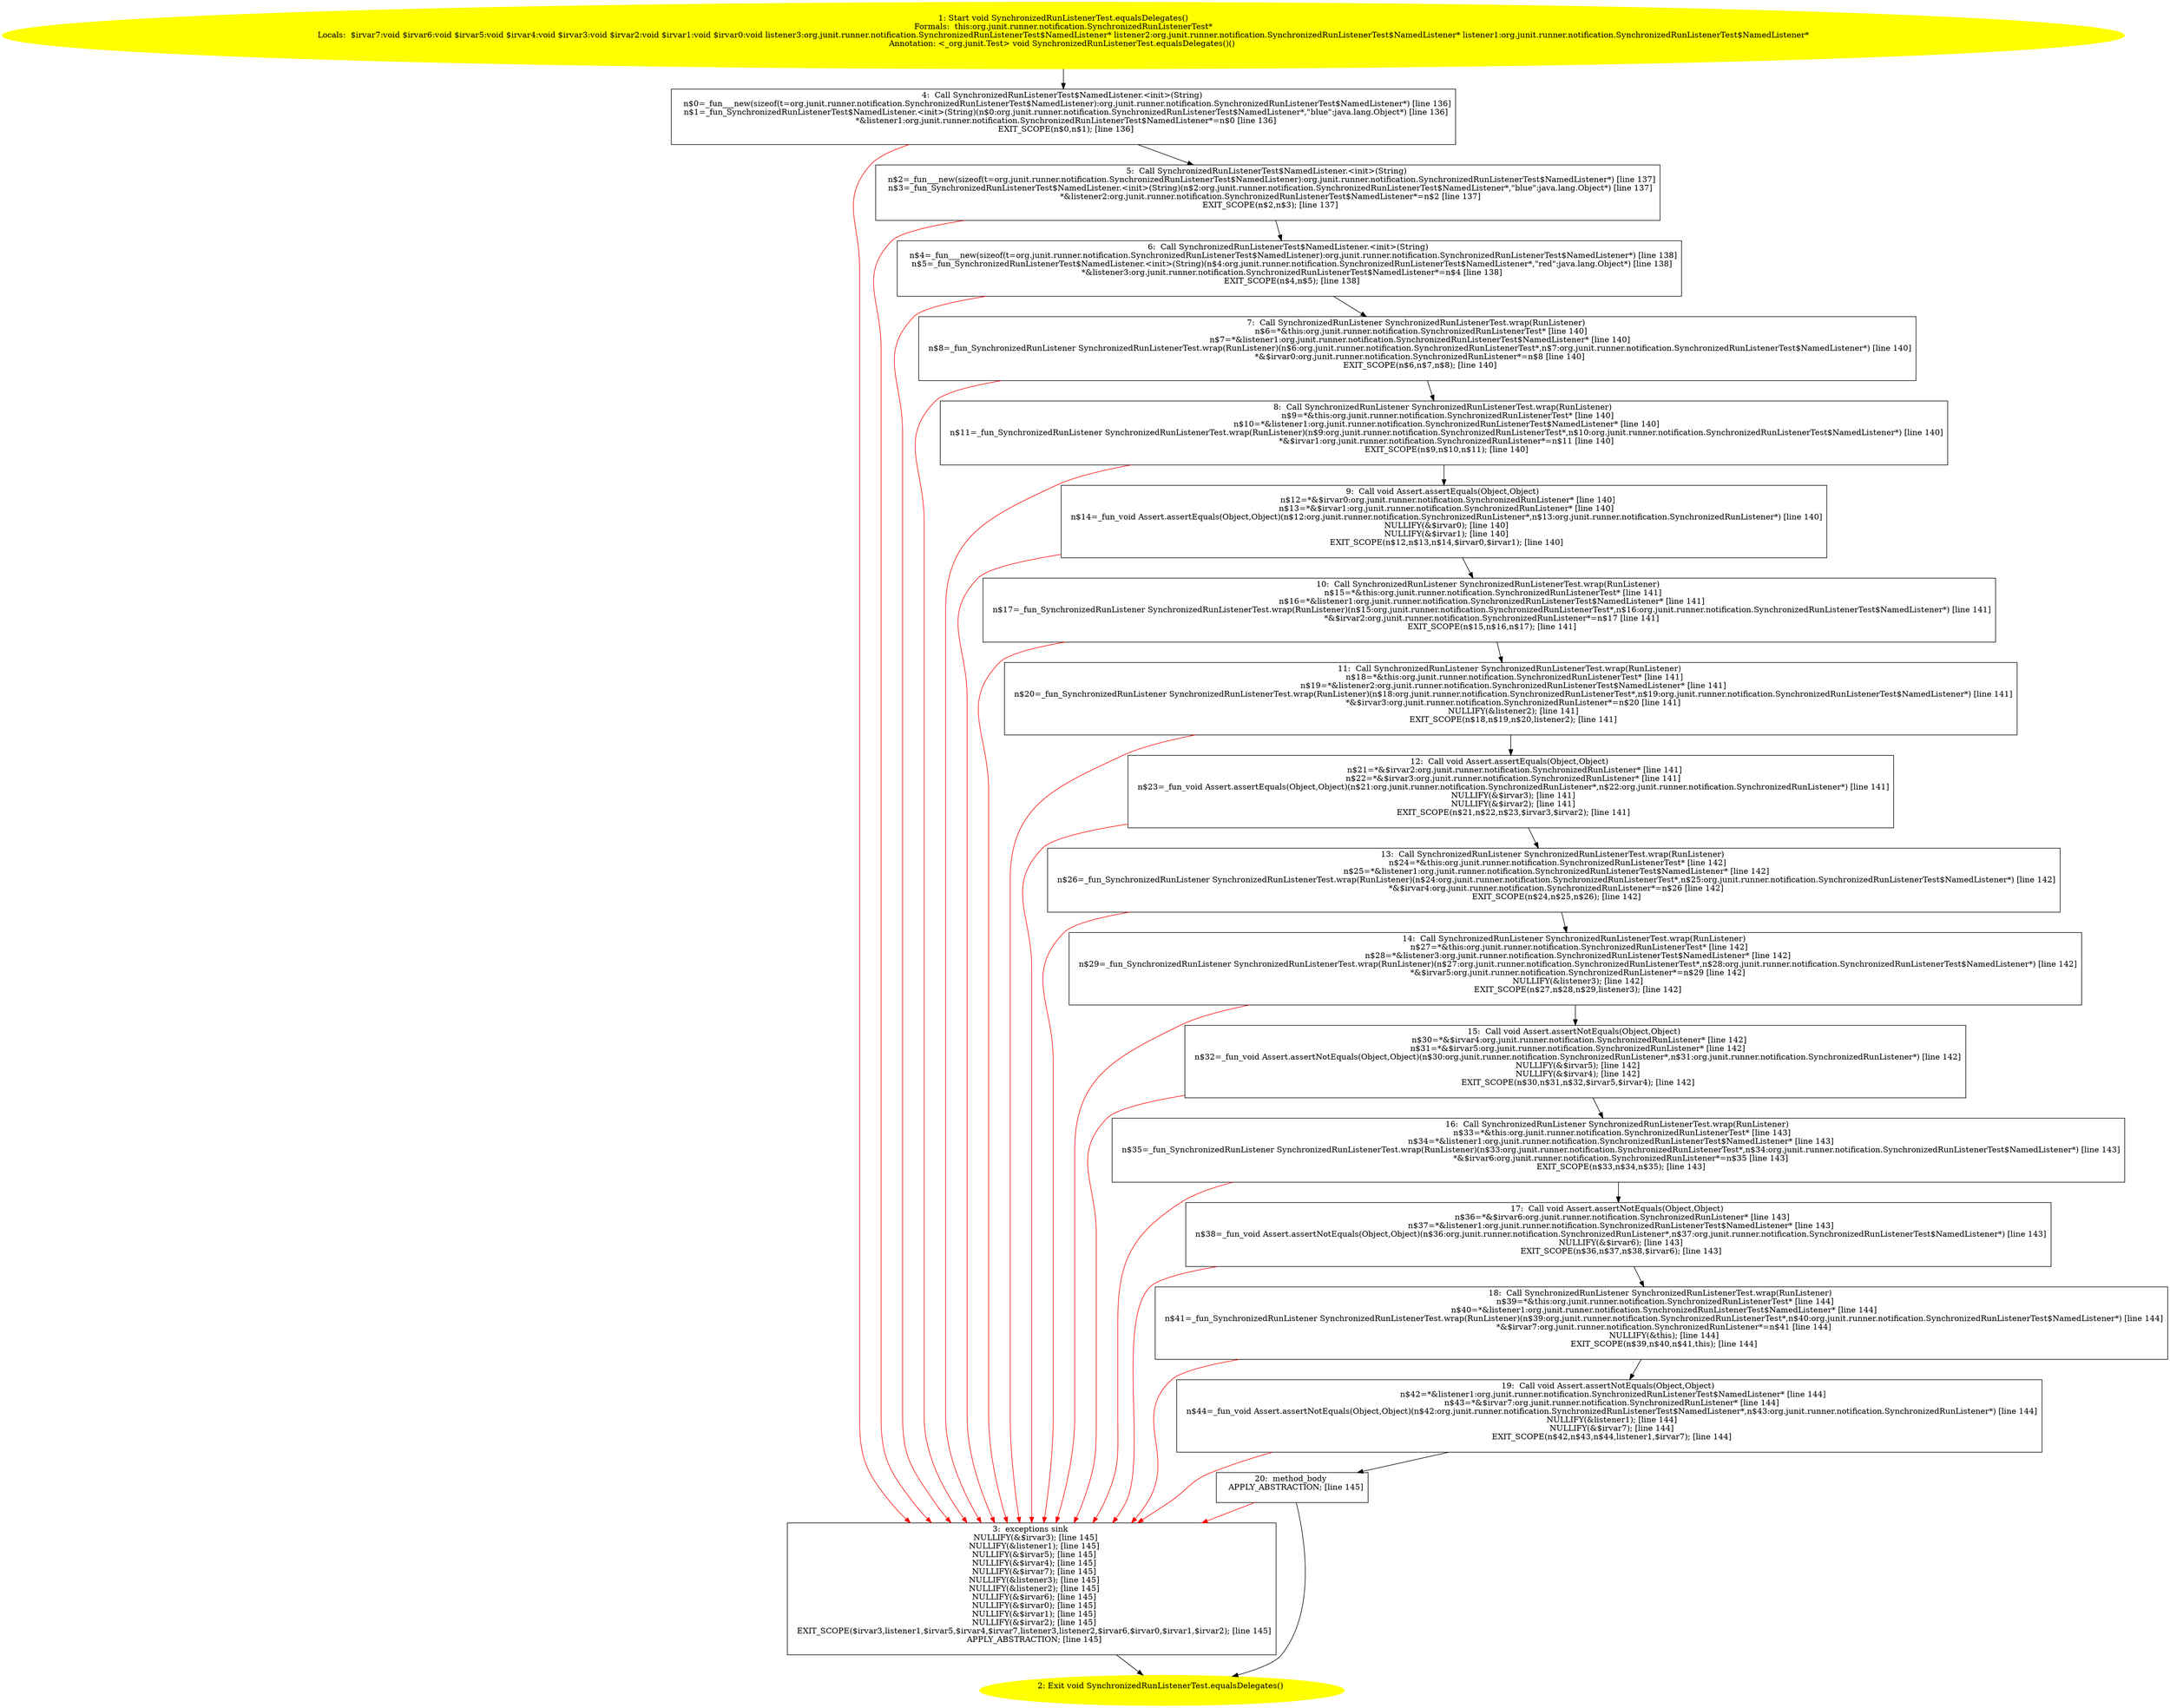 /* @generated */
digraph cfg {
"org.junit.runner.notification.SynchronizedRunListenerTest.equalsDelegates():void.e4d5556875d18ed570afc52dec531b4a_1" [label="1: Start void SynchronizedRunListenerTest.equalsDelegates()\nFormals:  this:org.junit.runner.notification.SynchronizedRunListenerTest*\nLocals:  $irvar7:void $irvar6:void $irvar5:void $irvar4:void $irvar3:void $irvar2:void $irvar1:void $irvar0:void listener3:org.junit.runner.notification.SynchronizedRunListenerTest$NamedListener* listener2:org.junit.runner.notification.SynchronizedRunListenerTest$NamedListener* listener1:org.junit.runner.notification.SynchronizedRunListenerTest$NamedListener*\nAnnotation: <_org.junit.Test> void SynchronizedRunListenerTest.equalsDelegates()() \n  " color=yellow style=filled]
	

	 "org.junit.runner.notification.SynchronizedRunListenerTest.equalsDelegates():void.e4d5556875d18ed570afc52dec531b4a_1" -> "org.junit.runner.notification.SynchronizedRunListenerTest.equalsDelegates():void.e4d5556875d18ed570afc52dec531b4a_4" ;
"org.junit.runner.notification.SynchronizedRunListenerTest.equalsDelegates():void.e4d5556875d18ed570afc52dec531b4a_2" [label="2: Exit void SynchronizedRunListenerTest.equalsDelegates() \n  " color=yellow style=filled]
	

"org.junit.runner.notification.SynchronizedRunListenerTest.equalsDelegates():void.e4d5556875d18ed570afc52dec531b4a_3" [label="3:  exceptions sink \n   NULLIFY(&$irvar3); [line 145]\n  NULLIFY(&listener1); [line 145]\n  NULLIFY(&$irvar5); [line 145]\n  NULLIFY(&$irvar4); [line 145]\n  NULLIFY(&$irvar7); [line 145]\n  NULLIFY(&listener3); [line 145]\n  NULLIFY(&listener2); [line 145]\n  NULLIFY(&$irvar6); [line 145]\n  NULLIFY(&$irvar0); [line 145]\n  NULLIFY(&$irvar1); [line 145]\n  NULLIFY(&$irvar2); [line 145]\n  EXIT_SCOPE($irvar3,listener1,$irvar5,$irvar4,$irvar7,listener3,listener2,$irvar6,$irvar0,$irvar1,$irvar2); [line 145]\n  APPLY_ABSTRACTION; [line 145]\n " shape="box"]
	

	 "org.junit.runner.notification.SynchronizedRunListenerTest.equalsDelegates():void.e4d5556875d18ed570afc52dec531b4a_3" -> "org.junit.runner.notification.SynchronizedRunListenerTest.equalsDelegates():void.e4d5556875d18ed570afc52dec531b4a_2" ;
"org.junit.runner.notification.SynchronizedRunListenerTest.equalsDelegates():void.e4d5556875d18ed570afc52dec531b4a_4" [label="4:  Call SynchronizedRunListenerTest$NamedListener.<init>(String) \n   n$0=_fun___new(sizeof(t=org.junit.runner.notification.SynchronizedRunListenerTest$NamedListener):org.junit.runner.notification.SynchronizedRunListenerTest$NamedListener*) [line 136]\n  n$1=_fun_SynchronizedRunListenerTest$NamedListener.<init>(String)(n$0:org.junit.runner.notification.SynchronizedRunListenerTest$NamedListener*,\"blue\":java.lang.Object*) [line 136]\n  *&listener1:org.junit.runner.notification.SynchronizedRunListenerTest$NamedListener*=n$0 [line 136]\n  EXIT_SCOPE(n$0,n$1); [line 136]\n " shape="box"]
	

	 "org.junit.runner.notification.SynchronizedRunListenerTest.equalsDelegates():void.e4d5556875d18ed570afc52dec531b4a_4" -> "org.junit.runner.notification.SynchronizedRunListenerTest.equalsDelegates():void.e4d5556875d18ed570afc52dec531b4a_5" ;
	 "org.junit.runner.notification.SynchronizedRunListenerTest.equalsDelegates():void.e4d5556875d18ed570afc52dec531b4a_4" -> "org.junit.runner.notification.SynchronizedRunListenerTest.equalsDelegates():void.e4d5556875d18ed570afc52dec531b4a_3" [color="red" ];
"org.junit.runner.notification.SynchronizedRunListenerTest.equalsDelegates():void.e4d5556875d18ed570afc52dec531b4a_5" [label="5:  Call SynchronizedRunListenerTest$NamedListener.<init>(String) \n   n$2=_fun___new(sizeof(t=org.junit.runner.notification.SynchronizedRunListenerTest$NamedListener):org.junit.runner.notification.SynchronizedRunListenerTest$NamedListener*) [line 137]\n  n$3=_fun_SynchronizedRunListenerTest$NamedListener.<init>(String)(n$2:org.junit.runner.notification.SynchronizedRunListenerTest$NamedListener*,\"blue\":java.lang.Object*) [line 137]\n  *&listener2:org.junit.runner.notification.SynchronizedRunListenerTest$NamedListener*=n$2 [line 137]\n  EXIT_SCOPE(n$2,n$3); [line 137]\n " shape="box"]
	

	 "org.junit.runner.notification.SynchronizedRunListenerTest.equalsDelegates():void.e4d5556875d18ed570afc52dec531b4a_5" -> "org.junit.runner.notification.SynchronizedRunListenerTest.equalsDelegates():void.e4d5556875d18ed570afc52dec531b4a_6" ;
	 "org.junit.runner.notification.SynchronizedRunListenerTest.equalsDelegates():void.e4d5556875d18ed570afc52dec531b4a_5" -> "org.junit.runner.notification.SynchronizedRunListenerTest.equalsDelegates():void.e4d5556875d18ed570afc52dec531b4a_3" [color="red" ];
"org.junit.runner.notification.SynchronizedRunListenerTest.equalsDelegates():void.e4d5556875d18ed570afc52dec531b4a_6" [label="6:  Call SynchronizedRunListenerTest$NamedListener.<init>(String) \n   n$4=_fun___new(sizeof(t=org.junit.runner.notification.SynchronizedRunListenerTest$NamedListener):org.junit.runner.notification.SynchronizedRunListenerTest$NamedListener*) [line 138]\n  n$5=_fun_SynchronizedRunListenerTest$NamedListener.<init>(String)(n$4:org.junit.runner.notification.SynchronizedRunListenerTest$NamedListener*,\"red\":java.lang.Object*) [line 138]\n  *&listener3:org.junit.runner.notification.SynchronizedRunListenerTest$NamedListener*=n$4 [line 138]\n  EXIT_SCOPE(n$4,n$5); [line 138]\n " shape="box"]
	

	 "org.junit.runner.notification.SynchronizedRunListenerTest.equalsDelegates():void.e4d5556875d18ed570afc52dec531b4a_6" -> "org.junit.runner.notification.SynchronizedRunListenerTest.equalsDelegates():void.e4d5556875d18ed570afc52dec531b4a_7" ;
	 "org.junit.runner.notification.SynchronizedRunListenerTest.equalsDelegates():void.e4d5556875d18ed570afc52dec531b4a_6" -> "org.junit.runner.notification.SynchronizedRunListenerTest.equalsDelegates():void.e4d5556875d18ed570afc52dec531b4a_3" [color="red" ];
"org.junit.runner.notification.SynchronizedRunListenerTest.equalsDelegates():void.e4d5556875d18ed570afc52dec531b4a_7" [label="7:  Call SynchronizedRunListener SynchronizedRunListenerTest.wrap(RunListener) \n   n$6=*&this:org.junit.runner.notification.SynchronizedRunListenerTest* [line 140]\n  n$7=*&listener1:org.junit.runner.notification.SynchronizedRunListenerTest$NamedListener* [line 140]\n  n$8=_fun_SynchronizedRunListener SynchronizedRunListenerTest.wrap(RunListener)(n$6:org.junit.runner.notification.SynchronizedRunListenerTest*,n$7:org.junit.runner.notification.SynchronizedRunListenerTest$NamedListener*) [line 140]\n  *&$irvar0:org.junit.runner.notification.SynchronizedRunListener*=n$8 [line 140]\n  EXIT_SCOPE(n$6,n$7,n$8); [line 140]\n " shape="box"]
	

	 "org.junit.runner.notification.SynchronizedRunListenerTest.equalsDelegates():void.e4d5556875d18ed570afc52dec531b4a_7" -> "org.junit.runner.notification.SynchronizedRunListenerTest.equalsDelegates():void.e4d5556875d18ed570afc52dec531b4a_8" ;
	 "org.junit.runner.notification.SynchronizedRunListenerTest.equalsDelegates():void.e4d5556875d18ed570afc52dec531b4a_7" -> "org.junit.runner.notification.SynchronizedRunListenerTest.equalsDelegates():void.e4d5556875d18ed570afc52dec531b4a_3" [color="red" ];
"org.junit.runner.notification.SynchronizedRunListenerTest.equalsDelegates():void.e4d5556875d18ed570afc52dec531b4a_8" [label="8:  Call SynchronizedRunListener SynchronizedRunListenerTest.wrap(RunListener) \n   n$9=*&this:org.junit.runner.notification.SynchronizedRunListenerTest* [line 140]\n  n$10=*&listener1:org.junit.runner.notification.SynchronizedRunListenerTest$NamedListener* [line 140]\n  n$11=_fun_SynchronizedRunListener SynchronizedRunListenerTest.wrap(RunListener)(n$9:org.junit.runner.notification.SynchronizedRunListenerTest*,n$10:org.junit.runner.notification.SynchronizedRunListenerTest$NamedListener*) [line 140]\n  *&$irvar1:org.junit.runner.notification.SynchronizedRunListener*=n$11 [line 140]\n  EXIT_SCOPE(n$9,n$10,n$11); [line 140]\n " shape="box"]
	

	 "org.junit.runner.notification.SynchronizedRunListenerTest.equalsDelegates():void.e4d5556875d18ed570afc52dec531b4a_8" -> "org.junit.runner.notification.SynchronizedRunListenerTest.equalsDelegates():void.e4d5556875d18ed570afc52dec531b4a_9" ;
	 "org.junit.runner.notification.SynchronizedRunListenerTest.equalsDelegates():void.e4d5556875d18ed570afc52dec531b4a_8" -> "org.junit.runner.notification.SynchronizedRunListenerTest.equalsDelegates():void.e4d5556875d18ed570afc52dec531b4a_3" [color="red" ];
"org.junit.runner.notification.SynchronizedRunListenerTest.equalsDelegates():void.e4d5556875d18ed570afc52dec531b4a_9" [label="9:  Call void Assert.assertEquals(Object,Object) \n   n$12=*&$irvar0:org.junit.runner.notification.SynchronizedRunListener* [line 140]\n  n$13=*&$irvar1:org.junit.runner.notification.SynchronizedRunListener* [line 140]\n  n$14=_fun_void Assert.assertEquals(Object,Object)(n$12:org.junit.runner.notification.SynchronizedRunListener*,n$13:org.junit.runner.notification.SynchronizedRunListener*) [line 140]\n  NULLIFY(&$irvar0); [line 140]\n  NULLIFY(&$irvar1); [line 140]\n  EXIT_SCOPE(n$12,n$13,n$14,$irvar0,$irvar1); [line 140]\n " shape="box"]
	

	 "org.junit.runner.notification.SynchronizedRunListenerTest.equalsDelegates():void.e4d5556875d18ed570afc52dec531b4a_9" -> "org.junit.runner.notification.SynchronizedRunListenerTest.equalsDelegates():void.e4d5556875d18ed570afc52dec531b4a_10" ;
	 "org.junit.runner.notification.SynchronizedRunListenerTest.equalsDelegates():void.e4d5556875d18ed570afc52dec531b4a_9" -> "org.junit.runner.notification.SynchronizedRunListenerTest.equalsDelegates():void.e4d5556875d18ed570afc52dec531b4a_3" [color="red" ];
"org.junit.runner.notification.SynchronizedRunListenerTest.equalsDelegates():void.e4d5556875d18ed570afc52dec531b4a_10" [label="10:  Call SynchronizedRunListener SynchronizedRunListenerTest.wrap(RunListener) \n   n$15=*&this:org.junit.runner.notification.SynchronizedRunListenerTest* [line 141]\n  n$16=*&listener1:org.junit.runner.notification.SynchronizedRunListenerTest$NamedListener* [line 141]\n  n$17=_fun_SynchronizedRunListener SynchronizedRunListenerTest.wrap(RunListener)(n$15:org.junit.runner.notification.SynchronizedRunListenerTest*,n$16:org.junit.runner.notification.SynchronizedRunListenerTest$NamedListener*) [line 141]\n  *&$irvar2:org.junit.runner.notification.SynchronizedRunListener*=n$17 [line 141]\n  EXIT_SCOPE(n$15,n$16,n$17); [line 141]\n " shape="box"]
	

	 "org.junit.runner.notification.SynchronizedRunListenerTest.equalsDelegates():void.e4d5556875d18ed570afc52dec531b4a_10" -> "org.junit.runner.notification.SynchronizedRunListenerTest.equalsDelegates():void.e4d5556875d18ed570afc52dec531b4a_11" ;
	 "org.junit.runner.notification.SynchronizedRunListenerTest.equalsDelegates():void.e4d5556875d18ed570afc52dec531b4a_10" -> "org.junit.runner.notification.SynchronizedRunListenerTest.equalsDelegates():void.e4d5556875d18ed570afc52dec531b4a_3" [color="red" ];
"org.junit.runner.notification.SynchronizedRunListenerTest.equalsDelegates():void.e4d5556875d18ed570afc52dec531b4a_11" [label="11:  Call SynchronizedRunListener SynchronizedRunListenerTest.wrap(RunListener) \n   n$18=*&this:org.junit.runner.notification.SynchronizedRunListenerTest* [line 141]\n  n$19=*&listener2:org.junit.runner.notification.SynchronizedRunListenerTest$NamedListener* [line 141]\n  n$20=_fun_SynchronizedRunListener SynchronizedRunListenerTest.wrap(RunListener)(n$18:org.junit.runner.notification.SynchronizedRunListenerTest*,n$19:org.junit.runner.notification.SynchronizedRunListenerTest$NamedListener*) [line 141]\n  *&$irvar3:org.junit.runner.notification.SynchronizedRunListener*=n$20 [line 141]\n  NULLIFY(&listener2); [line 141]\n  EXIT_SCOPE(n$18,n$19,n$20,listener2); [line 141]\n " shape="box"]
	

	 "org.junit.runner.notification.SynchronizedRunListenerTest.equalsDelegates():void.e4d5556875d18ed570afc52dec531b4a_11" -> "org.junit.runner.notification.SynchronizedRunListenerTest.equalsDelegates():void.e4d5556875d18ed570afc52dec531b4a_12" ;
	 "org.junit.runner.notification.SynchronizedRunListenerTest.equalsDelegates():void.e4d5556875d18ed570afc52dec531b4a_11" -> "org.junit.runner.notification.SynchronizedRunListenerTest.equalsDelegates():void.e4d5556875d18ed570afc52dec531b4a_3" [color="red" ];
"org.junit.runner.notification.SynchronizedRunListenerTest.equalsDelegates():void.e4d5556875d18ed570afc52dec531b4a_12" [label="12:  Call void Assert.assertEquals(Object,Object) \n   n$21=*&$irvar2:org.junit.runner.notification.SynchronizedRunListener* [line 141]\n  n$22=*&$irvar3:org.junit.runner.notification.SynchronizedRunListener* [line 141]\n  n$23=_fun_void Assert.assertEquals(Object,Object)(n$21:org.junit.runner.notification.SynchronizedRunListener*,n$22:org.junit.runner.notification.SynchronizedRunListener*) [line 141]\n  NULLIFY(&$irvar3); [line 141]\n  NULLIFY(&$irvar2); [line 141]\n  EXIT_SCOPE(n$21,n$22,n$23,$irvar3,$irvar2); [line 141]\n " shape="box"]
	

	 "org.junit.runner.notification.SynchronizedRunListenerTest.equalsDelegates():void.e4d5556875d18ed570afc52dec531b4a_12" -> "org.junit.runner.notification.SynchronizedRunListenerTest.equalsDelegates():void.e4d5556875d18ed570afc52dec531b4a_13" ;
	 "org.junit.runner.notification.SynchronizedRunListenerTest.equalsDelegates():void.e4d5556875d18ed570afc52dec531b4a_12" -> "org.junit.runner.notification.SynchronizedRunListenerTest.equalsDelegates():void.e4d5556875d18ed570afc52dec531b4a_3" [color="red" ];
"org.junit.runner.notification.SynchronizedRunListenerTest.equalsDelegates():void.e4d5556875d18ed570afc52dec531b4a_13" [label="13:  Call SynchronizedRunListener SynchronizedRunListenerTest.wrap(RunListener) \n   n$24=*&this:org.junit.runner.notification.SynchronizedRunListenerTest* [line 142]\n  n$25=*&listener1:org.junit.runner.notification.SynchronizedRunListenerTest$NamedListener* [line 142]\n  n$26=_fun_SynchronizedRunListener SynchronizedRunListenerTest.wrap(RunListener)(n$24:org.junit.runner.notification.SynchronizedRunListenerTest*,n$25:org.junit.runner.notification.SynchronizedRunListenerTest$NamedListener*) [line 142]\n  *&$irvar4:org.junit.runner.notification.SynchronizedRunListener*=n$26 [line 142]\n  EXIT_SCOPE(n$24,n$25,n$26); [line 142]\n " shape="box"]
	

	 "org.junit.runner.notification.SynchronizedRunListenerTest.equalsDelegates():void.e4d5556875d18ed570afc52dec531b4a_13" -> "org.junit.runner.notification.SynchronizedRunListenerTest.equalsDelegates():void.e4d5556875d18ed570afc52dec531b4a_14" ;
	 "org.junit.runner.notification.SynchronizedRunListenerTest.equalsDelegates():void.e4d5556875d18ed570afc52dec531b4a_13" -> "org.junit.runner.notification.SynchronizedRunListenerTest.equalsDelegates():void.e4d5556875d18ed570afc52dec531b4a_3" [color="red" ];
"org.junit.runner.notification.SynchronizedRunListenerTest.equalsDelegates():void.e4d5556875d18ed570afc52dec531b4a_14" [label="14:  Call SynchronizedRunListener SynchronizedRunListenerTest.wrap(RunListener) \n   n$27=*&this:org.junit.runner.notification.SynchronizedRunListenerTest* [line 142]\n  n$28=*&listener3:org.junit.runner.notification.SynchronizedRunListenerTest$NamedListener* [line 142]\n  n$29=_fun_SynchronizedRunListener SynchronizedRunListenerTest.wrap(RunListener)(n$27:org.junit.runner.notification.SynchronizedRunListenerTest*,n$28:org.junit.runner.notification.SynchronizedRunListenerTest$NamedListener*) [line 142]\n  *&$irvar5:org.junit.runner.notification.SynchronizedRunListener*=n$29 [line 142]\n  NULLIFY(&listener3); [line 142]\n  EXIT_SCOPE(n$27,n$28,n$29,listener3); [line 142]\n " shape="box"]
	

	 "org.junit.runner.notification.SynchronizedRunListenerTest.equalsDelegates():void.e4d5556875d18ed570afc52dec531b4a_14" -> "org.junit.runner.notification.SynchronizedRunListenerTest.equalsDelegates():void.e4d5556875d18ed570afc52dec531b4a_15" ;
	 "org.junit.runner.notification.SynchronizedRunListenerTest.equalsDelegates():void.e4d5556875d18ed570afc52dec531b4a_14" -> "org.junit.runner.notification.SynchronizedRunListenerTest.equalsDelegates():void.e4d5556875d18ed570afc52dec531b4a_3" [color="red" ];
"org.junit.runner.notification.SynchronizedRunListenerTest.equalsDelegates():void.e4d5556875d18ed570afc52dec531b4a_15" [label="15:  Call void Assert.assertNotEquals(Object,Object) \n   n$30=*&$irvar4:org.junit.runner.notification.SynchronizedRunListener* [line 142]\n  n$31=*&$irvar5:org.junit.runner.notification.SynchronizedRunListener* [line 142]\n  n$32=_fun_void Assert.assertNotEquals(Object,Object)(n$30:org.junit.runner.notification.SynchronizedRunListener*,n$31:org.junit.runner.notification.SynchronizedRunListener*) [line 142]\n  NULLIFY(&$irvar5); [line 142]\n  NULLIFY(&$irvar4); [line 142]\n  EXIT_SCOPE(n$30,n$31,n$32,$irvar5,$irvar4); [line 142]\n " shape="box"]
	

	 "org.junit.runner.notification.SynchronizedRunListenerTest.equalsDelegates():void.e4d5556875d18ed570afc52dec531b4a_15" -> "org.junit.runner.notification.SynchronizedRunListenerTest.equalsDelegates():void.e4d5556875d18ed570afc52dec531b4a_16" ;
	 "org.junit.runner.notification.SynchronizedRunListenerTest.equalsDelegates():void.e4d5556875d18ed570afc52dec531b4a_15" -> "org.junit.runner.notification.SynchronizedRunListenerTest.equalsDelegates():void.e4d5556875d18ed570afc52dec531b4a_3" [color="red" ];
"org.junit.runner.notification.SynchronizedRunListenerTest.equalsDelegates():void.e4d5556875d18ed570afc52dec531b4a_16" [label="16:  Call SynchronizedRunListener SynchronizedRunListenerTest.wrap(RunListener) \n   n$33=*&this:org.junit.runner.notification.SynchronizedRunListenerTest* [line 143]\n  n$34=*&listener1:org.junit.runner.notification.SynchronizedRunListenerTest$NamedListener* [line 143]\n  n$35=_fun_SynchronizedRunListener SynchronizedRunListenerTest.wrap(RunListener)(n$33:org.junit.runner.notification.SynchronizedRunListenerTest*,n$34:org.junit.runner.notification.SynchronizedRunListenerTest$NamedListener*) [line 143]\n  *&$irvar6:org.junit.runner.notification.SynchronizedRunListener*=n$35 [line 143]\n  EXIT_SCOPE(n$33,n$34,n$35); [line 143]\n " shape="box"]
	

	 "org.junit.runner.notification.SynchronizedRunListenerTest.equalsDelegates():void.e4d5556875d18ed570afc52dec531b4a_16" -> "org.junit.runner.notification.SynchronizedRunListenerTest.equalsDelegates():void.e4d5556875d18ed570afc52dec531b4a_17" ;
	 "org.junit.runner.notification.SynchronizedRunListenerTest.equalsDelegates():void.e4d5556875d18ed570afc52dec531b4a_16" -> "org.junit.runner.notification.SynchronizedRunListenerTest.equalsDelegates():void.e4d5556875d18ed570afc52dec531b4a_3" [color="red" ];
"org.junit.runner.notification.SynchronizedRunListenerTest.equalsDelegates():void.e4d5556875d18ed570afc52dec531b4a_17" [label="17:  Call void Assert.assertNotEquals(Object,Object) \n   n$36=*&$irvar6:org.junit.runner.notification.SynchronizedRunListener* [line 143]\n  n$37=*&listener1:org.junit.runner.notification.SynchronizedRunListenerTest$NamedListener* [line 143]\n  n$38=_fun_void Assert.assertNotEquals(Object,Object)(n$36:org.junit.runner.notification.SynchronizedRunListener*,n$37:org.junit.runner.notification.SynchronizedRunListenerTest$NamedListener*) [line 143]\n  NULLIFY(&$irvar6); [line 143]\n  EXIT_SCOPE(n$36,n$37,n$38,$irvar6); [line 143]\n " shape="box"]
	

	 "org.junit.runner.notification.SynchronizedRunListenerTest.equalsDelegates():void.e4d5556875d18ed570afc52dec531b4a_17" -> "org.junit.runner.notification.SynchronizedRunListenerTest.equalsDelegates():void.e4d5556875d18ed570afc52dec531b4a_18" ;
	 "org.junit.runner.notification.SynchronizedRunListenerTest.equalsDelegates():void.e4d5556875d18ed570afc52dec531b4a_17" -> "org.junit.runner.notification.SynchronizedRunListenerTest.equalsDelegates():void.e4d5556875d18ed570afc52dec531b4a_3" [color="red" ];
"org.junit.runner.notification.SynchronizedRunListenerTest.equalsDelegates():void.e4d5556875d18ed570afc52dec531b4a_18" [label="18:  Call SynchronizedRunListener SynchronizedRunListenerTest.wrap(RunListener) \n   n$39=*&this:org.junit.runner.notification.SynchronizedRunListenerTest* [line 144]\n  n$40=*&listener1:org.junit.runner.notification.SynchronizedRunListenerTest$NamedListener* [line 144]\n  n$41=_fun_SynchronizedRunListener SynchronizedRunListenerTest.wrap(RunListener)(n$39:org.junit.runner.notification.SynchronizedRunListenerTest*,n$40:org.junit.runner.notification.SynchronizedRunListenerTest$NamedListener*) [line 144]\n  *&$irvar7:org.junit.runner.notification.SynchronizedRunListener*=n$41 [line 144]\n  NULLIFY(&this); [line 144]\n  EXIT_SCOPE(n$39,n$40,n$41,this); [line 144]\n " shape="box"]
	

	 "org.junit.runner.notification.SynchronizedRunListenerTest.equalsDelegates():void.e4d5556875d18ed570afc52dec531b4a_18" -> "org.junit.runner.notification.SynchronizedRunListenerTest.equalsDelegates():void.e4d5556875d18ed570afc52dec531b4a_19" ;
	 "org.junit.runner.notification.SynchronizedRunListenerTest.equalsDelegates():void.e4d5556875d18ed570afc52dec531b4a_18" -> "org.junit.runner.notification.SynchronizedRunListenerTest.equalsDelegates():void.e4d5556875d18ed570afc52dec531b4a_3" [color="red" ];
"org.junit.runner.notification.SynchronizedRunListenerTest.equalsDelegates():void.e4d5556875d18ed570afc52dec531b4a_19" [label="19:  Call void Assert.assertNotEquals(Object,Object) \n   n$42=*&listener1:org.junit.runner.notification.SynchronizedRunListenerTest$NamedListener* [line 144]\n  n$43=*&$irvar7:org.junit.runner.notification.SynchronizedRunListener* [line 144]\n  n$44=_fun_void Assert.assertNotEquals(Object,Object)(n$42:org.junit.runner.notification.SynchronizedRunListenerTest$NamedListener*,n$43:org.junit.runner.notification.SynchronizedRunListener*) [line 144]\n  NULLIFY(&listener1); [line 144]\n  NULLIFY(&$irvar7); [line 144]\n  EXIT_SCOPE(n$42,n$43,n$44,listener1,$irvar7); [line 144]\n " shape="box"]
	

	 "org.junit.runner.notification.SynchronizedRunListenerTest.equalsDelegates():void.e4d5556875d18ed570afc52dec531b4a_19" -> "org.junit.runner.notification.SynchronizedRunListenerTest.equalsDelegates():void.e4d5556875d18ed570afc52dec531b4a_20" ;
	 "org.junit.runner.notification.SynchronizedRunListenerTest.equalsDelegates():void.e4d5556875d18ed570afc52dec531b4a_19" -> "org.junit.runner.notification.SynchronizedRunListenerTest.equalsDelegates():void.e4d5556875d18ed570afc52dec531b4a_3" [color="red" ];
"org.junit.runner.notification.SynchronizedRunListenerTest.equalsDelegates():void.e4d5556875d18ed570afc52dec531b4a_20" [label="20:  method_body \n   APPLY_ABSTRACTION; [line 145]\n " shape="box"]
	

	 "org.junit.runner.notification.SynchronizedRunListenerTest.equalsDelegates():void.e4d5556875d18ed570afc52dec531b4a_20" -> "org.junit.runner.notification.SynchronizedRunListenerTest.equalsDelegates():void.e4d5556875d18ed570afc52dec531b4a_2" ;
	 "org.junit.runner.notification.SynchronizedRunListenerTest.equalsDelegates():void.e4d5556875d18ed570afc52dec531b4a_20" -> "org.junit.runner.notification.SynchronizedRunListenerTest.equalsDelegates():void.e4d5556875d18ed570afc52dec531b4a_3" [color="red" ];
}
